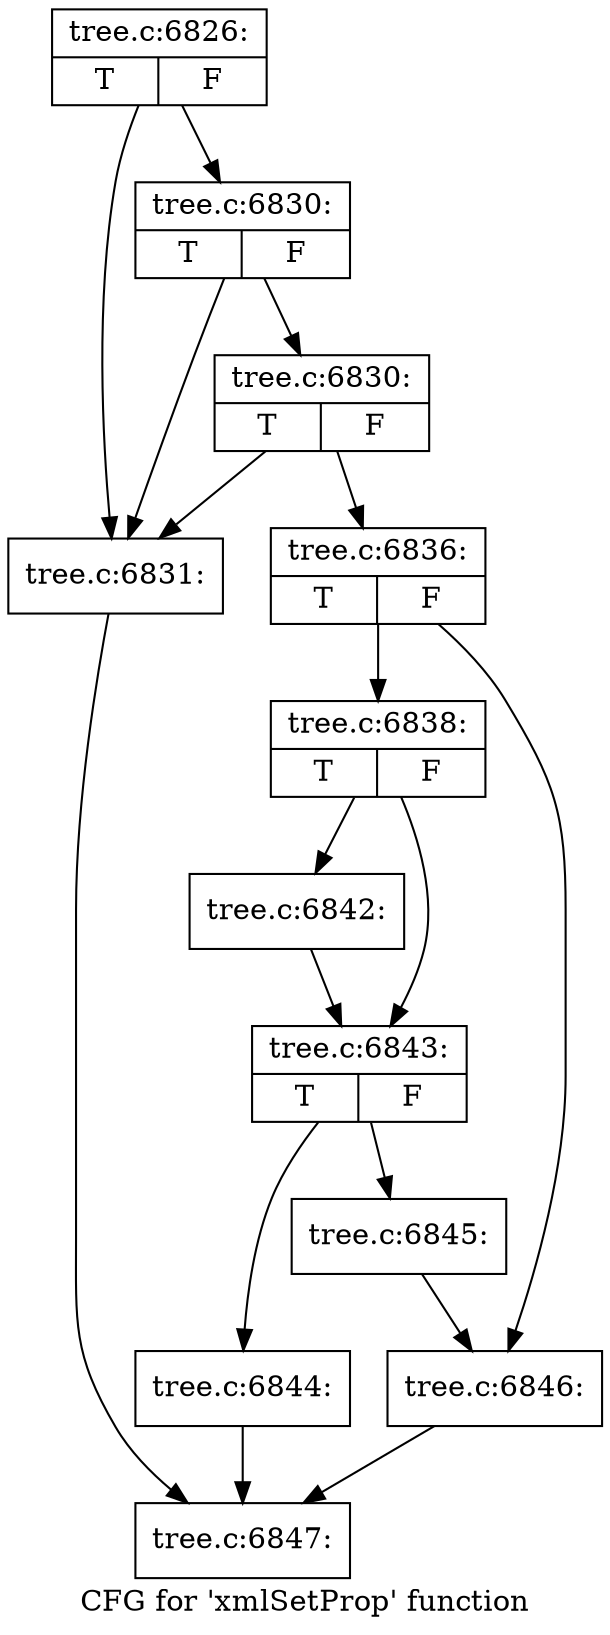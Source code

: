 digraph "CFG for 'xmlSetProp' function" {
	label="CFG for 'xmlSetProp' function";

	Node0x463ef90 [shape=record,label="{tree.c:6826:|{<s0>T|<s1>F}}"];
	Node0x463ef90 -> Node0x4641ce0;
	Node0x463ef90 -> Node0x4641e00;
	Node0x4641e00 [shape=record,label="{tree.c:6830:|{<s0>T|<s1>F}}"];
	Node0x4641e00 -> Node0x4641ce0;
	Node0x4641e00 -> Node0x4641d80;
	Node0x4641d80 [shape=record,label="{tree.c:6830:|{<s0>T|<s1>F}}"];
	Node0x4641d80 -> Node0x4641ce0;
	Node0x4641d80 -> Node0x4641d30;
	Node0x4641ce0 [shape=record,label="{tree.c:6831:}"];
	Node0x4641ce0 -> Node0x4640d30;
	Node0x4641d30 [shape=record,label="{tree.c:6836:|{<s0>T|<s1>F}}"];
	Node0x4641d30 -> Node0x4642a90;
	Node0x4641d30 -> Node0x4642ae0;
	Node0x4642a90 [shape=record,label="{tree.c:6838:|{<s0>T|<s1>F}}"];
	Node0x4642a90 -> Node0x4643b00;
	Node0x4642a90 -> Node0x4643b50;
	Node0x4643b00 [shape=record,label="{tree.c:6842:}"];
	Node0x4643b00 -> Node0x4643b50;
	Node0x4643b50 [shape=record,label="{tree.c:6843:|{<s0>T|<s1>F}}"];
	Node0x4643b50 -> Node0x4644080;
	Node0x4643b50 -> Node0x46440d0;
	Node0x4644080 [shape=record,label="{tree.c:6844:}"];
	Node0x4644080 -> Node0x4640d30;
	Node0x46440d0 [shape=record,label="{tree.c:6845:}"];
	Node0x46440d0 -> Node0x4642ae0;
	Node0x4642ae0 [shape=record,label="{tree.c:6846:}"];
	Node0x4642ae0 -> Node0x4640d30;
	Node0x4640d30 [shape=record,label="{tree.c:6847:}"];
}
